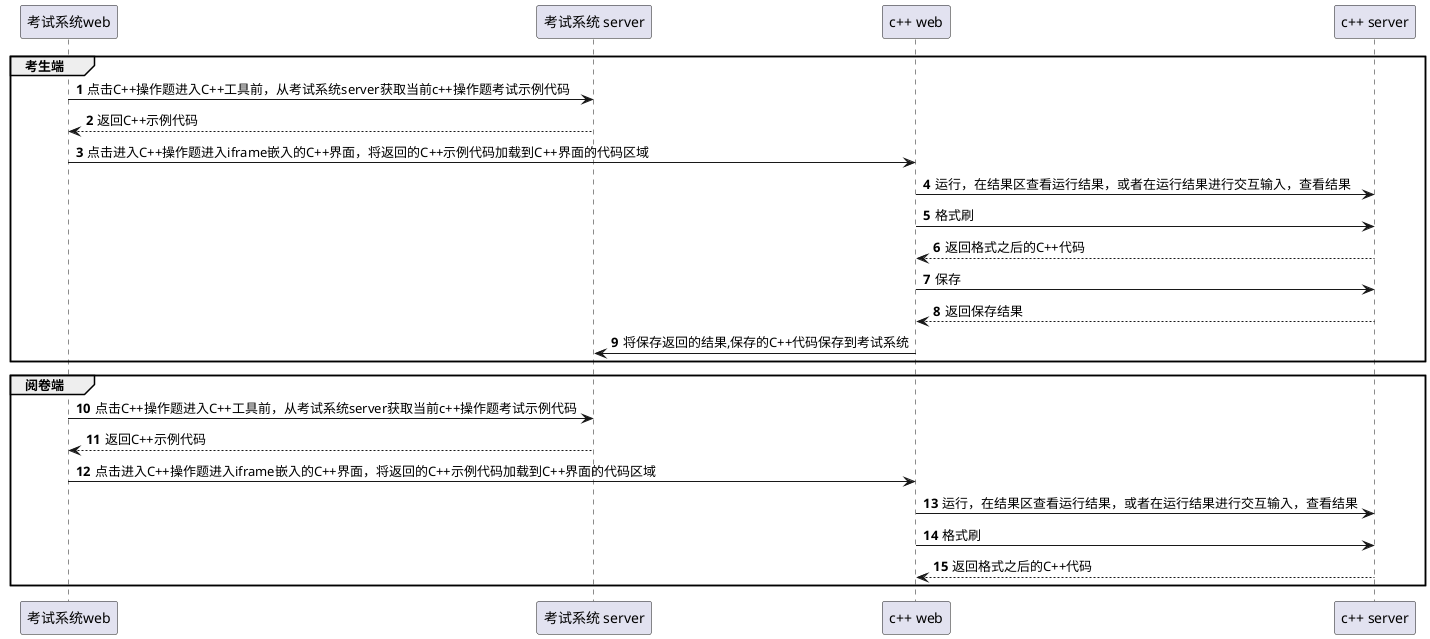 @startuml
'https://plantuml.com/sequence-diagram

autonumber
participant 考试系统web as A
participant "考试系统 server" as B
participant "c++ web" as C
participant "c++ server" as D


group 考生端
A -> B: 点击C++操作题进入C++工具前，从考试系统server获取当前c++操作题考试示例代码
A <-- B: 返回C++示例代码
A -> C: 点击进入C++操作题进入iframe嵌入的C++界面，将返回的C++示例代码加载到C++界面的代码区域
C -> D: 运行，在结果区查看运行结果，或者在运行结果进行交互输入，查看结果
C -> D: 格式刷
C <-- D: 返回格式之后的C++代码
C -> D: 保存
C <-- D: 返回保存结果
C -> B: 将保存返回的结果,保存的C++代码保存到考试系统
end

group 阅卷端
A -> B: 点击C++操作题进入C++工具前，从考试系统server获取当前c++操作题考试示例代码
A <-- B: 返回C++示例代码
A -> C: 点击进入C++操作题进入iframe嵌入的C++界面，将返回的C++示例代码加载到C++界面的代码区域
C -> D: 运行，在结果区查看运行结果，或者在运行结果进行交互输入，查看结果
C -> D: 格式刷
C <-- D: 返回格式之后的C++代码
end
@enduml
